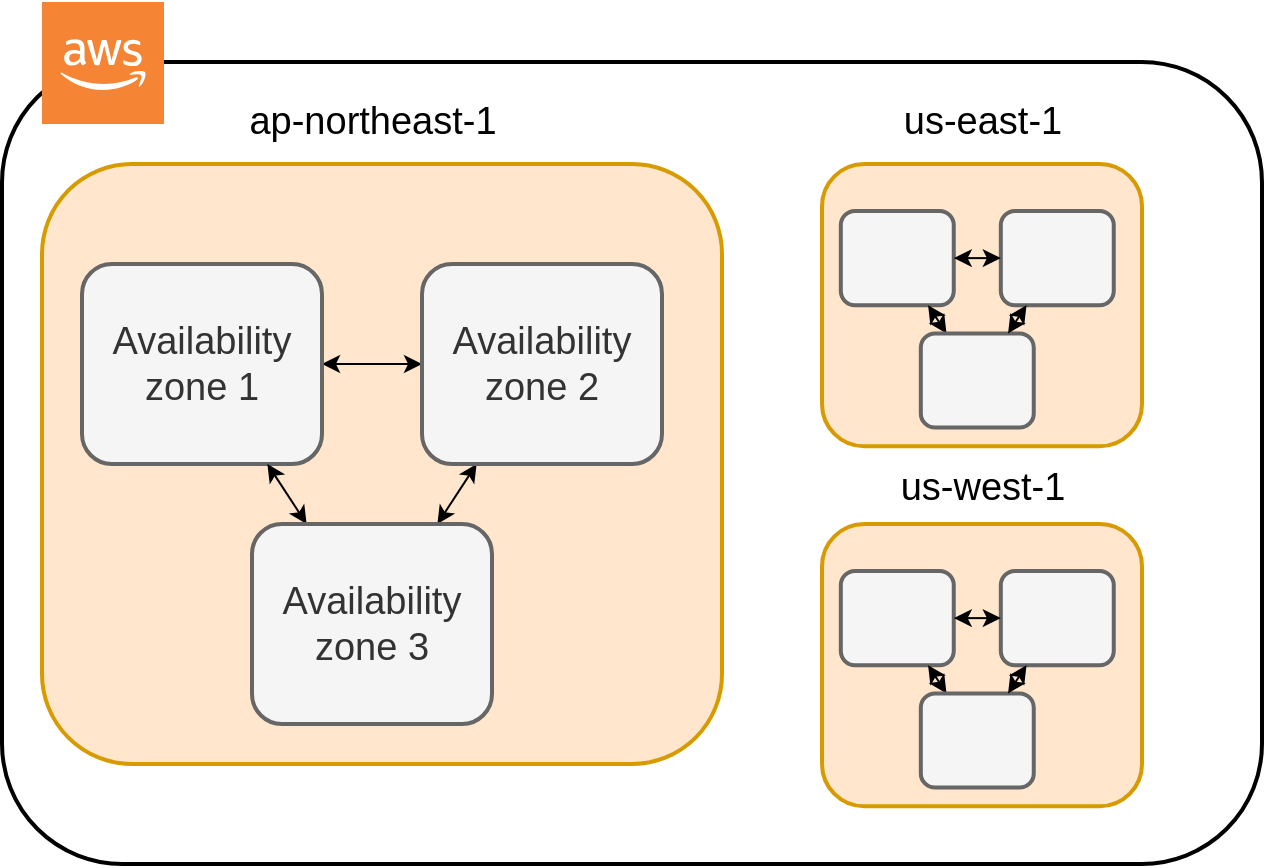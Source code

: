 <mxfile version="13.1.14" type="device"><diagram id="CeF2ARMNfYv2pIwm7oto" name="Page-1"><mxGraphModel dx="1070" dy="734" grid="1" gridSize="10" guides="1" tooltips="1" connect="1" arrows="1" fold="1" page="1" pageScale="1" pageWidth="850" pageHeight="1100" math="0" shadow="0"><root><mxCell id="0"/><mxCell id="1" parent="0"/><mxCell id="FzYeqrhi5XQjgpAW9SHy-43" value="" style="rounded=1;whiteSpace=wrap;html=1;strokeWidth=2;fillColor=none;fontSize=19;" vertex="1" parent="1"><mxGeometry x="30" y="39" width="630" height="401" as="geometry"/></mxCell><mxCell id="FzYeqrhi5XQjgpAW9SHy-5" value="" style="rounded=1;whiteSpace=wrap;html=1;strokeWidth=2;fillColor=#ffe6cc;fontSize=19;strokeColor=#d79b00;" vertex="1" parent="1"><mxGeometry x="50" y="90" width="340" height="300" as="geometry"/></mxCell><mxCell id="FzYeqrhi5XQjgpAW9SHy-6" style="rounded=0;orthogonalLoop=1;jettySize=auto;html=1;entryX=0;entryY=0.5;entryDx=0;entryDy=0;fontSize=19;startArrow=classic;startFill=1;" edge="1" parent="1" source="FzYeqrhi5XQjgpAW9SHy-1" target="FzYeqrhi5XQjgpAW9SHy-4"><mxGeometry relative="1" as="geometry"/></mxCell><mxCell id="FzYeqrhi5XQjgpAW9SHy-1" value="Availability zone 1" style="rounded=1;whiteSpace=wrap;html=1;fillColor=#f5f5f5;strokeWidth=2;fontSize=19;strokeColor=#666666;fontColor=#333333;" vertex="1" parent="1"><mxGeometry x="70" y="140" width="120" height="100" as="geometry"/></mxCell><mxCell id="FzYeqrhi5XQjgpAW9SHy-7" style="rounded=0;orthogonalLoop=1;jettySize=auto;html=1;fontSize=19;startArrow=classic;startFill=1;" edge="1" parent="1" source="FzYeqrhi5XQjgpAW9SHy-3" target="FzYeqrhi5XQjgpAW9SHy-1"><mxGeometry relative="1" as="geometry"/></mxCell><mxCell id="FzYeqrhi5XQjgpAW9SHy-8" style="edgeStyle=none;rounded=0;orthogonalLoop=1;jettySize=auto;html=1;startArrow=classic;startFill=1;fontSize=19;" edge="1" parent="1" source="FzYeqrhi5XQjgpAW9SHy-3" target="FzYeqrhi5XQjgpAW9SHy-4"><mxGeometry relative="1" as="geometry"/></mxCell><mxCell id="FzYeqrhi5XQjgpAW9SHy-3" value="Availability zone 3" style="rounded=1;whiteSpace=wrap;html=1;fillColor=#f5f5f5;strokeWidth=2;fontSize=19;strokeColor=#666666;fontColor=#333333;" vertex="1" parent="1"><mxGeometry x="155" y="270" width="120" height="100" as="geometry"/></mxCell><mxCell id="FzYeqrhi5XQjgpAW9SHy-4" value="Availability zone 2" style="rounded=1;whiteSpace=wrap;html=1;fillColor=#f5f5f5;strokeWidth=2;fontSize=19;strokeColor=#666666;fontColor=#333333;" vertex="1" parent="1"><mxGeometry x="240" y="140" width="120" height="100" as="geometry"/></mxCell><mxCell id="FzYeqrhi5XQjgpAW9SHy-10" value="ap-northeast-1" style="text;html=1;align=center;verticalAlign=middle;resizable=0;points=[];autosize=1;fontSize=19;" vertex="1" parent="1"><mxGeometry x="145" y="54" width="140" height="30" as="geometry"/></mxCell><mxCell id="FzYeqrhi5XQjgpAW9SHy-20" value="us-east-1" style="text;html=1;align=center;verticalAlign=middle;resizable=0;points=[];autosize=1;fontSize=19;" vertex="1" parent="1"><mxGeometry x="475.004" y="53.997" width="90" height="30" as="geometry"/></mxCell><mxCell id="FzYeqrhi5XQjgpAW9SHy-31" value="" style="group;aspect=fixed;" vertex="1" connectable="0" parent="1"><mxGeometry x="440" y="90" width="160" height="141.18" as="geometry"/></mxCell><mxCell id="FzYeqrhi5XQjgpAW9SHy-22" value="" style="group" vertex="1" connectable="0" parent="FzYeqrhi5XQjgpAW9SHy-31"><mxGeometry width="160" height="141.18" as="geometry"/></mxCell><mxCell id="FzYeqrhi5XQjgpAW9SHy-13" value="" style="rounded=1;whiteSpace=wrap;html=1;strokeWidth=2;fillColor=#ffe6cc;fontSize=19;strokeColor=#d79b00;" vertex="1" parent="FzYeqrhi5XQjgpAW9SHy-22"><mxGeometry width="160.0" height="141.18" as="geometry"/></mxCell><mxCell id="FzYeqrhi5XQjgpAW9SHy-15" value="" style="rounded=1;whiteSpace=wrap;html=1;fillColor=#f5f5f5;strokeWidth=2;fontSize=19;strokeColor=#666666;fontColor=#333333;" vertex="1" parent="FzYeqrhi5XQjgpAW9SHy-22"><mxGeometry x="9.412" y="23.53" width="56.471" height="47.06" as="geometry"/></mxCell><mxCell id="FzYeqrhi5XQjgpAW9SHy-16" style="rounded=0;orthogonalLoop=1;jettySize=auto;html=1;fontSize=19;startArrow=classic;startFill=1;" edge="1" parent="FzYeqrhi5XQjgpAW9SHy-22" source="FzYeqrhi5XQjgpAW9SHy-18" target="FzYeqrhi5XQjgpAW9SHy-15"><mxGeometry relative="1" as="geometry"/></mxCell><mxCell id="FzYeqrhi5XQjgpAW9SHy-18" value="" style="rounded=1;whiteSpace=wrap;html=1;fillColor=#f5f5f5;strokeWidth=2;fontSize=19;strokeColor=#666666;fontColor=#333333;" vertex="1" parent="FzYeqrhi5XQjgpAW9SHy-22"><mxGeometry x="49.412" y="84.708" width="56.471" height="47.06" as="geometry"/></mxCell><mxCell id="FzYeqrhi5XQjgpAW9SHy-19" value="" style="rounded=1;whiteSpace=wrap;html=1;fillColor=#f5f5f5;strokeWidth=2;fontSize=19;strokeColor=#666666;fontColor=#333333;" vertex="1" parent="FzYeqrhi5XQjgpAW9SHy-22"><mxGeometry x="89.412" y="23.53" width="56.471" height="47.06" as="geometry"/></mxCell><mxCell id="FzYeqrhi5XQjgpAW9SHy-14" style="rounded=0;orthogonalLoop=1;jettySize=auto;html=1;entryX=0;entryY=0.5;entryDx=0;entryDy=0;fontSize=19;startArrow=classic;startFill=1;" edge="1" parent="FzYeqrhi5XQjgpAW9SHy-22" source="FzYeqrhi5XQjgpAW9SHy-15" target="FzYeqrhi5XQjgpAW9SHy-19"><mxGeometry relative="1" as="geometry"/></mxCell><mxCell id="FzYeqrhi5XQjgpAW9SHy-17" style="edgeStyle=none;rounded=0;orthogonalLoop=1;jettySize=auto;html=1;startArrow=classic;startFill=1;fontSize=19;" edge="1" parent="FzYeqrhi5XQjgpAW9SHy-22" source="FzYeqrhi5XQjgpAW9SHy-18" target="FzYeqrhi5XQjgpAW9SHy-19"><mxGeometry relative="1" as="geometry"/></mxCell><mxCell id="FzYeqrhi5XQjgpAW9SHy-32" value="" style="group;aspect=fixed;" vertex="1" connectable="0" parent="1"><mxGeometry x="440" y="270" width="160" height="141.18" as="geometry"/></mxCell><mxCell id="FzYeqrhi5XQjgpAW9SHy-33" value="" style="group" vertex="1" connectable="0" parent="FzYeqrhi5XQjgpAW9SHy-32"><mxGeometry width="160" height="141.18" as="geometry"/></mxCell><mxCell id="FzYeqrhi5XQjgpAW9SHy-34" value="" style="rounded=1;whiteSpace=wrap;html=1;strokeWidth=2;fillColor=#ffe6cc;fontSize=19;strokeColor=#d79b00;" vertex="1" parent="FzYeqrhi5XQjgpAW9SHy-33"><mxGeometry width="160.0" height="141.18" as="geometry"/></mxCell><mxCell id="FzYeqrhi5XQjgpAW9SHy-35" value="" style="rounded=1;whiteSpace=wrap;html=1;fillColor=#f5f5f5;strokeWidth=2;fontSize=19;strokeColor=#666666;fontColor=#333333;" vertex="1" parent="FzYeqrhi5XQjgpAW9SHy-33"><mxGeometry x="9.412" y="23.53" width="56.471" height="47.06" as="geometry"/></mxCell><mxCell id="FzYeqrhi5XQjgpAW9SHy-36" style="rounded=0;orthogonalLoop=1;jettySize=auto;html=1;fontSize=19;startArrow=classic;startFill=1;" edge="1" parent="FzYeqrhi5XQjgpAW9SHy-33" source="FzYeqrhi5XQjgpAW9SHy-37" target="FzYeqrhi5XQjgpAW9SHy-35"><mxGeometry relative="1" as="geometry"/></mxCell><mxCell id="FzYeqrhi5XQjgpAW9SHy-37" value="" style="rounded=1;whiteSpace=wrap;html=1;fillColor=#f5f5f5;strokeWidth=2;fontSize=19;strokeColor=#666666;fontColor=#333333;" vertex="1" parent="FzYeqrhi5XQjgpAW9SHy-33"><mxGeometry x="49.412" y="84.708" width="56.471" height="47.06" as="geometry"/></mxCell><mxCell id="FzYeqrhi5XQjgpAW9SHy-38" value="" style="rounded=1;whiteSpace=wrap;html=1;fillColor=#f5f5f5;strokeWidth=2;fontSize=19;strokeColor=#666666;fontColor=#333333;" vertex="1" parent="FzYeqrhi5XQjgpAW9SHy-33"><mxGeometry x="89.412" y="23.53" width="56.471" height="47.06" as="geometry"/></mxCell><mxCell id="FzYeqrhi5XQjgpAW9SHy-39" style="rounded=0;orthogonalLoop=1;jettySize=auto;html=1;entryX=0;entryY=0.5;entryDx=0;entryDy=0;fontSize=19;startArrow=classic;startFill=1;" edge="1" parent="FzYeqrhi5XQjgpAW9SHy-33" source="FzYeqrhi5XQjgpAW9SHy-35" target="FzYeqrhi5XQjgpAW9SHy-38"><mxGeometry relative="1" as="geometry"/></mxCell><mxCell id="FzYeqrhi5XQjgpAW9SHy-40" style="edgeStyle=none;rounded=0;orthogonalLoop=1;jettySize=auto;html=1;startArrow=classic;startFill=1;fontSize=19;" edge="1" parent="FzYeqrhi5XQjgpAW9SHy-33" source="FzYeqrhi5XQjgpAW9SHy-37" target="FzYeqrhi5XQjgpAW9SHy-38"><mxGeometry relative="1" as="geometry"/></mxCell><mxCell id="FzYeqrhi5XQjgpAW9SHy-41" value="us-west-1" style="text;html=1;align=center;verticalAlign=middle;resizable=0;points=[];autosize=1;fontSize=19;" vertex="1" parent="1"><mxGeometry x="470.004" y="236.997" width="100" height="30" as="geometry"/></mxCell><mxCell id="FzYeqrhi5XQjgpAW9SHy-44" value="" style="outlineConnect=0;dashed=0;verticalLabelPosition=bottom;verticalAlign=top;align=center;html=1;shape=mxgraph.aws3.cloud_2;fillColor=#F58534;gradientColor=none;strokeWidth=2;fontSize=19;aspect=fixed;" vertex="1" parent="1"><mxGeometry x="50" y="9" width="61" height="61" as="geometry"/></mxCell></root></mxGraphModel></diagram></mxfile>